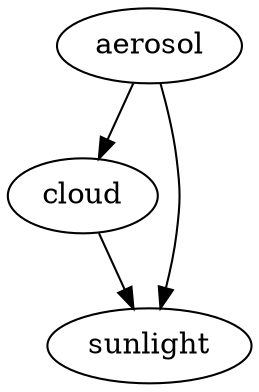 digraph G {
	c[label="cloud"];
	a[label="aerosol"];
	s[label="sunlight"];

	a -> c;
	c -> s;
	a -> s;

}
